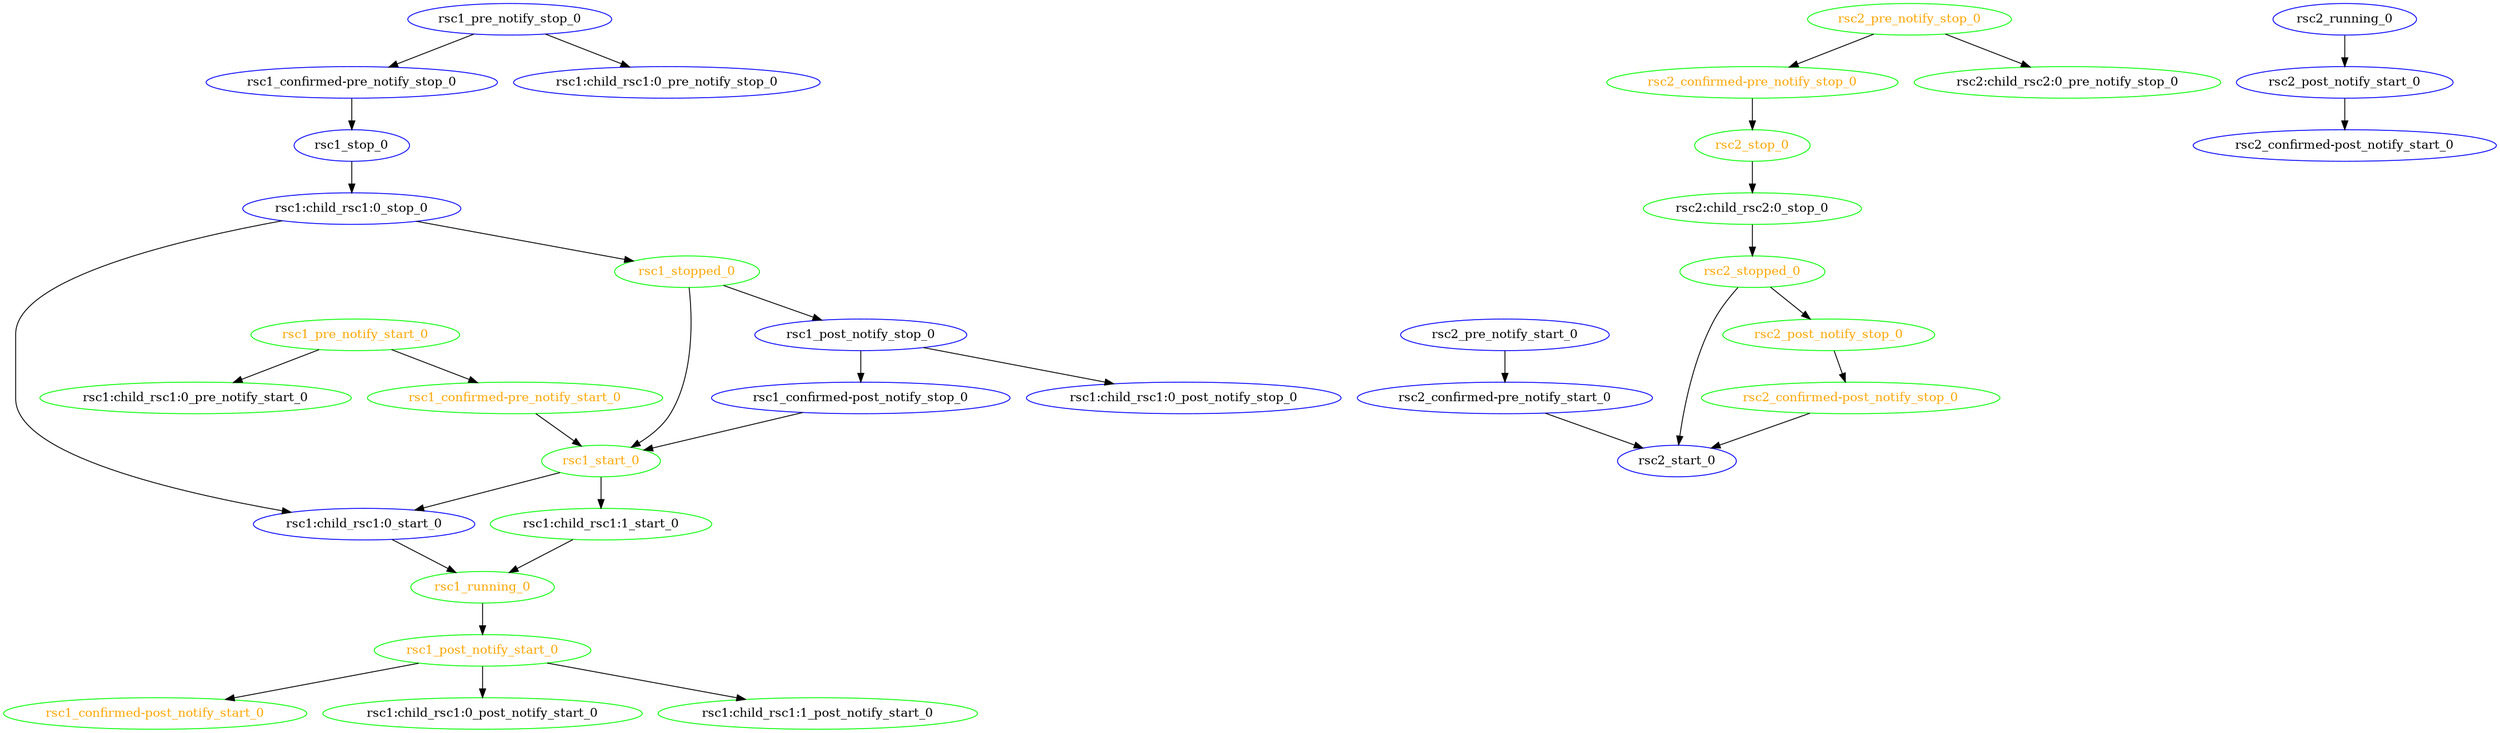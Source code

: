 digraph "g" {
	size = "30,30"
"rsc1:child_rsc1:0_stop_0" [ color="blue" ]
"rsc1:child_rsc1:0_start_0" [ color="blue" ]
"rsc1:child_rsc1:1_start_0" [ color="green" ]
"rsc1_start_0" [ color="green" fontcolor="orange" ]
"rsc1_running_0" [ color="green" fontcolor="orange" ]
"rsc1_pre_notify_start_0" [ color="green" fontcolor="orange" ]
"rsc1_confirmed-pre_notify_start_0" [ color="green" fontcolor="orange" ]
"rsc1_post_notify_start_0" [ color="green" fontcolor="orange" ]
"rsc1_confirmed-post_notify_start_0" [ color="green" fontcolor="orange" ]
"rsc1_stop_0" [ color="blue" ]
"rsc1_stopped_0" [ color="green" fontcolor="orange" ]
"rsc1_pre_notify_stop_0" [ color="blue" ]
"rsc1_confirmed-pre_notify_stop_0" [ color="blue" ]
"rsc1_post_notify_stop_0" [ color="blue" ]
"rsc1_confirmed-post_notify_stop_0" [ color="blue" ]
"rsc2:child_rsc2:0_stop_0" [ color="green" ]
"rsc2_start_0" [ color="blue" ]
"rsc2_running_0" [ color="blue" ]
"rsc2_pre_notify_start_0" [ color="blue" ]
"rsc2_confirmed-pre_notify_start_0" [ color="blue" ]
"rsc2_post_notify_start_0" [ color="blue" ]
"rsc2_confirmed-post_notify_start_0" [ color="blue" ]
"rsc2_stop_0" [ color="green" fontcolor="orange" ]
"rsc2_stopped_0" [ color="green" fontcolor="orange" ]
"rsc2_pre_notify_stop_0" [ color="green" fontcolor="orange" ]
"rsc2_confirmed-pre_notify_stop_0" [ color="green" fontcolor="orange" ]
"rsc2_post_notify_stop_0" [ color="green" fontcolor="orange" ]
"rsc2_confirmed-post_notify_stop_0" [ color="green" fontcolor="orange" ]
"rsc1:child_rsc1:0_pre_notify_start_0" [ color="green" ]
"rsc1:child_rsc1:0_post_notify_start_0" [ color="green" ]
"rsc1:child_rsc1:0_pre_notify_stop_0" [ color="blue" ]
"rsc1:child_rsc1:0_post_notify_stop_0" [ color="blue" ]
"rsc1:child_rsc1:1_post_notify_start_0" [ color="green" ]
"rsc2:child_rsc2:0_pre_notify_stop_0" [ color="green" ]
"rsc1_stop_0" -> "rsc1:child_rsc1:0_stop_0"
"rsc1:child_rsc1:0_stop_0" -> "rsc1:child_rsc1:0_start_0"
"rsc1_start_0" -> "rsc1:child_rsc1:0_start_0"
"rsc1_start_0" -> "rsc1:child_rsc1:1_start_0"
"rsc1_confirmed-pre_notify_start_0" -> "rsc1_start_0"
"rsc1_stopped_0" -> "rsc1_start_0"
"rsc1_confirmed-post_notify_stop_0" -> "rsc1_start_0"
"rsc1:child_rsc1:0_start_0" -> "rsc1_running_0"
"rsc1:child_rsc1:1_start_0" -> "rsc1_running_0"
"rsc1_pre_notify_start_0" -> "rsc1_confirmed-pre_notify_start_0"
"rsc1_running_0" -> "rsc1_post_notify_start_0"
"rsc1_post_notify_start_0" -> "rsc1_confirmed-post_notify_start_0"
"rsc1_confirmed-pre_notify_stop_0" -> "rsc1_stop_0"
"rsc1:child_rsc1:0_stop_0" -> "rsc1_stopped_0"
"rsc1_pre_notify_stop_0" -> "rsc1_confirmed-pre_notify_stop_0"
"rsc1_stopped_0" -> "rsc1_post_notify_stop_0"
"rsc1_post_notify_stop_0" -> "rsc1_confirmed-post_notify_stop_0"
"rsc2_stop_0" -> "rsc2:child_rsc2:0_stop_0"
"rsc2_confirmed-pre_notify_start_0" -> "rsc2_start_0"
"rsc2_confirmed-post_notify_stop_0" -> "rsc2_start_0"
"rsc2_stopped_0" -> "rsc2_start_0"
"rsc2_pre_notify_start_0" -> "rsc2_confirmed-pre_notify_start_0"
"rsc2_running_0" -> "rsc2_post_notify_start_0"
"rsc2_post_notify_start_0" -> "rsc2_confirmed-post_notify_start_0"
"rsc2_confirmed-pre_notify_stop_0" -> "rsc2_stop_0"
"rsc2:child_rsc2:0_stop_0" -> "rsc2_stopped_0"
"rsc2_pre_notify_stop_0" -> "rsc2_confirmed-pre_notify_stop_0"
"rsc2_stopped_0" -> "rsc2_post_notify_stop_0"
"rsc2_post_notify_stop_0" -> "rsc2_confirmed-post_notify_stop_0"
"rsc1_pre_notify_start_0" -> "rsc1:child_rsc1:0_pre_notify_start_0"
"rsc1_post_notify_start_0" -> "rsc1:child_rsc1:0_post_notify_start_0"
"rsc1_pre_notify_stop_0" -> "rsc1:child_rsc1:0_pre_notify_stop_0"
"rsc1_post_notify_stop_0" -> "rsc1:child_rsc1:0_post_notify_stop_0"
"rsc1_post_notify_start_0" -> "rsc1:child_rsc1:1_post_notify_start_0"
"rsc2_pre_notify_stop_0" -> "rsc2:child_rsc2:0_pre_notify_stop_0"
}
